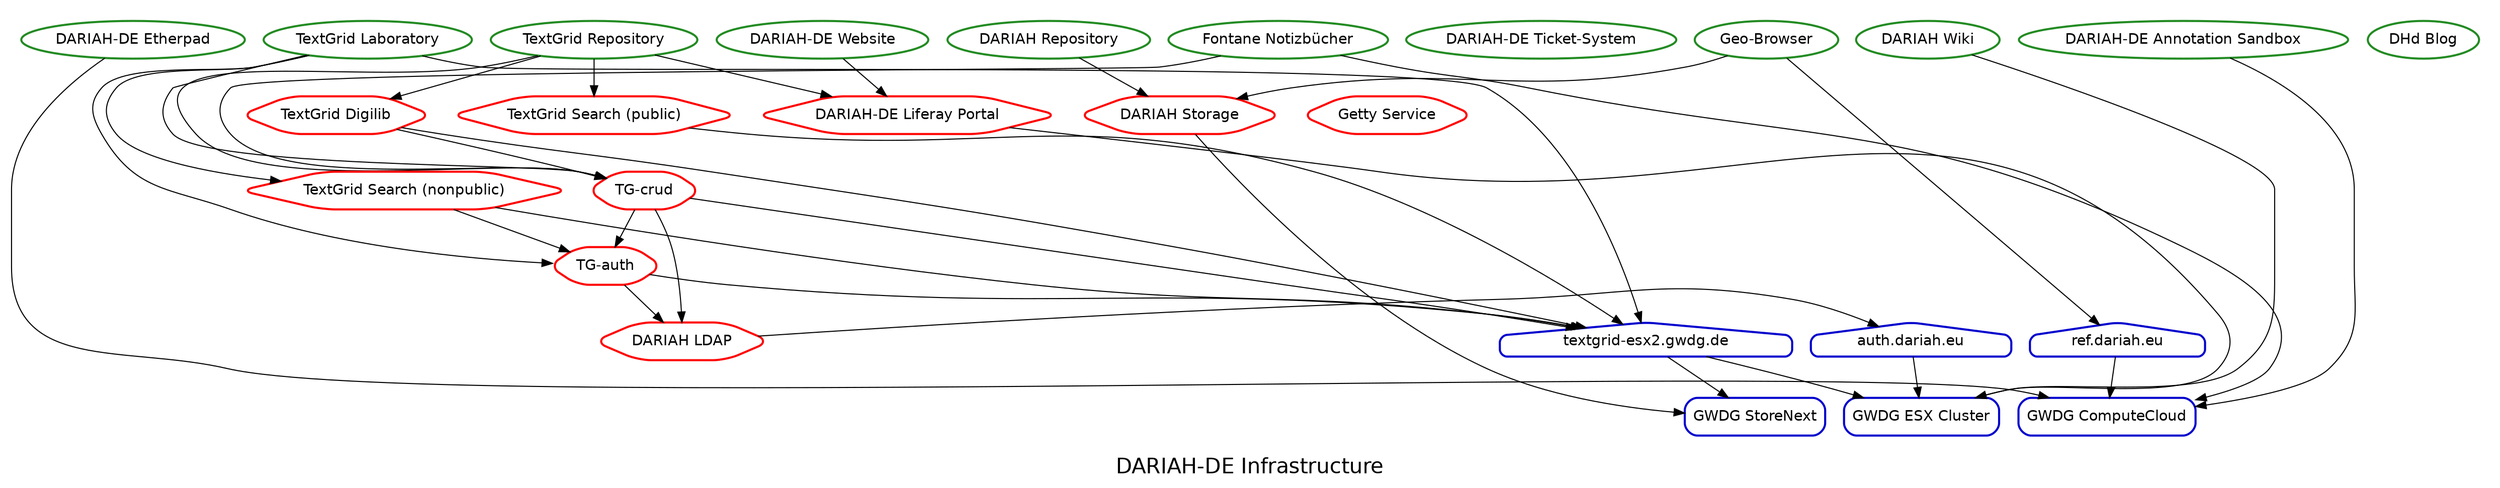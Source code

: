 digraph {
	fontname=helvetica fontsize=20 label="DARIAH-DE Infrastructure"
	subgraph cluster_services {
		node [color=forestgreen fontname=helvetica shape=oval style="rounded,bold"]
		color=white label=""
		"/services/dhdblog" [label="DHd Blog"]
		"/services/website" [label="DARIAH-DE Website"]
		"/services/etherpad" [label="DARIAH-DE Etherpad"]
		"/services/fontane" [label="Fontane Notizbücher"]
		"/services/otrs" [label="DARIAH-DE Ticket-System"]
		"/services/repository" [label="DARIAH Repository"]
		"/services/confluence" [label="DARIAH Wiki"]
		"/services/annotation_sandbox" [label="DARIAH-DE Annotation Sandbox"]
		"/services/tgrep" [label="TextGrid Repository"]
		"/services/geobrowser" [label="Geo-Browser"]
		"/services/tglab" [label="TextGrid Laboratory"]
	}
	subgraph cluster_middlewares {
		node [color=red fontname=helvetica shape=hexagon style="rounded,bold"]
		color=white label=""
		"/middlewares/getty" [label="Getty Service"]
		"/middlewares/dariahstorage" [label="DARIAH Storage"]
		"/middlewares/liferay" [label="DARIAH-DE Liferay Portal"]
		"/middlewares/tgdigilib" [label="TextGrid Digilib"]
		"/middlewares/tgsearch-nonpublic" [label="TextGrid Search (nonpublic)"]
		"/middlewares/tgauth" [label="TG-auth"]
		"/middlewares/tgsearch-public" [label="TextGrid Search (public)"]
		"/middlewares/tgcrud" [label="TG-crud"]
		"/middlewares/dariahldap" [label="DARIAH LDAP"]
	}
	subgraph cluster_servers {
		node [color=blue3 fontname=helvetica shape=house style="rounded,bold"]
		color=white label=""
		"/servers/ref" [label="ref.dariah.eu"]
		"/servers/textgrid-esx2" [label="textgrid-esx2.gwdg.de"]
		"/servers/auth" [label="auth.dariah.eu"]
	}
	subgraph cluster_infrastructure {
		node [color=blue3 fontname=helvetica shape=box style="rounded,bold"]
		color=white label=""
		"/infrastructure/gwdg-storenext" [label="GWDG StoreNext"]
		"/infrastructure/gwdg-esx" [label="GWDG ESX Cluster"]
		"/infrastructure/gwdg-cloud" [label="GWDG ComputeCloud"]
	}
	"/services/website" -> "/middlewares/liferay"
	"/services/etherpad" -> "/infrastructure/gwdg-cloud"
	"/services/fontane" -> "/middlewares/tgcrud"
	"/services/fontane" -> "/infrastructure/gwdg-cloud"
	"/services/repository" -> "/middlewares/dariahstorage"
	"/services/confluence" -> "/infrastructure/gwdg-esx"
	"/services/annotation_sandbox" -> "/infrastructure/gwdg-cloud"
	"/services/tgrep" -> "/middlewares/liferay"
	"/services/tgrep" -> "/middlewares/tgcrud"
	"/services/tgrep" -> "/middlewares/tgsearch-public"
	"/services/tgrep" -> "/middlewares/tgdigilib"
	"/services/geobrowser" -> "/middlewares/dariahstorage"
	"/services/geobrowser" -> "/servers/ref"
	"/services/tglab" -> "/middlewares/tgauth"
	"/services/tglab" -> "/middlewares/tgcrud"
	"/services/tglab" -> "/middlewares/tgsearch-nonpublic"
	"/services/tglab" -> "/servers/textgrid-esx2"
	"/middlewares/dariahstorage" -> "/infrastructure/gwdg-storenext"
	"/middlewares/liferay" -> "/infrastructure/gwdg-esx"
	"/middlewares/tgdigilib" -> "/middlewares/tgcrud"
	"/middlewares/tgdigilib" -> "/servers/textgrid-esx2"
	"/middlewares/tgsearch-nonpublic" -> "/servers/textgrid-esx2"
	"/middlewares/tgsearch-nonpublic" -> "/middlewares/tgauth"
	"/middlewares/tgauth" -> "/middlewares/dariahldap"
	"/middlewares/tgauth" -> "/servers/textgrid-esx2"
	"/middlewares/tgsearch-public" -> "/servers/textgrid-esx2"
	"/middlewares/tgcrud" -> "/middlewares/tgauth"
	"/middlewares/tgcrud" -> "/middlewares/dariahldap"
	"/middlewares/tgcrud" -> "/servers/textgrid-esx2"
	"/middlewares/dariahldap" -> "/servers/auth"
	"/servers/ref" -> "/infrastructure/gwdg-cloud"
	"/servers/textgrid-esx2" -> "/infrastructure/gwdg-storenext"
	"/servers/textgrid-esx2" -> "/infrastructure/gwdg-esx"
	"/servers/auth" -> "/infrastructure/gwdg-esx"
}
